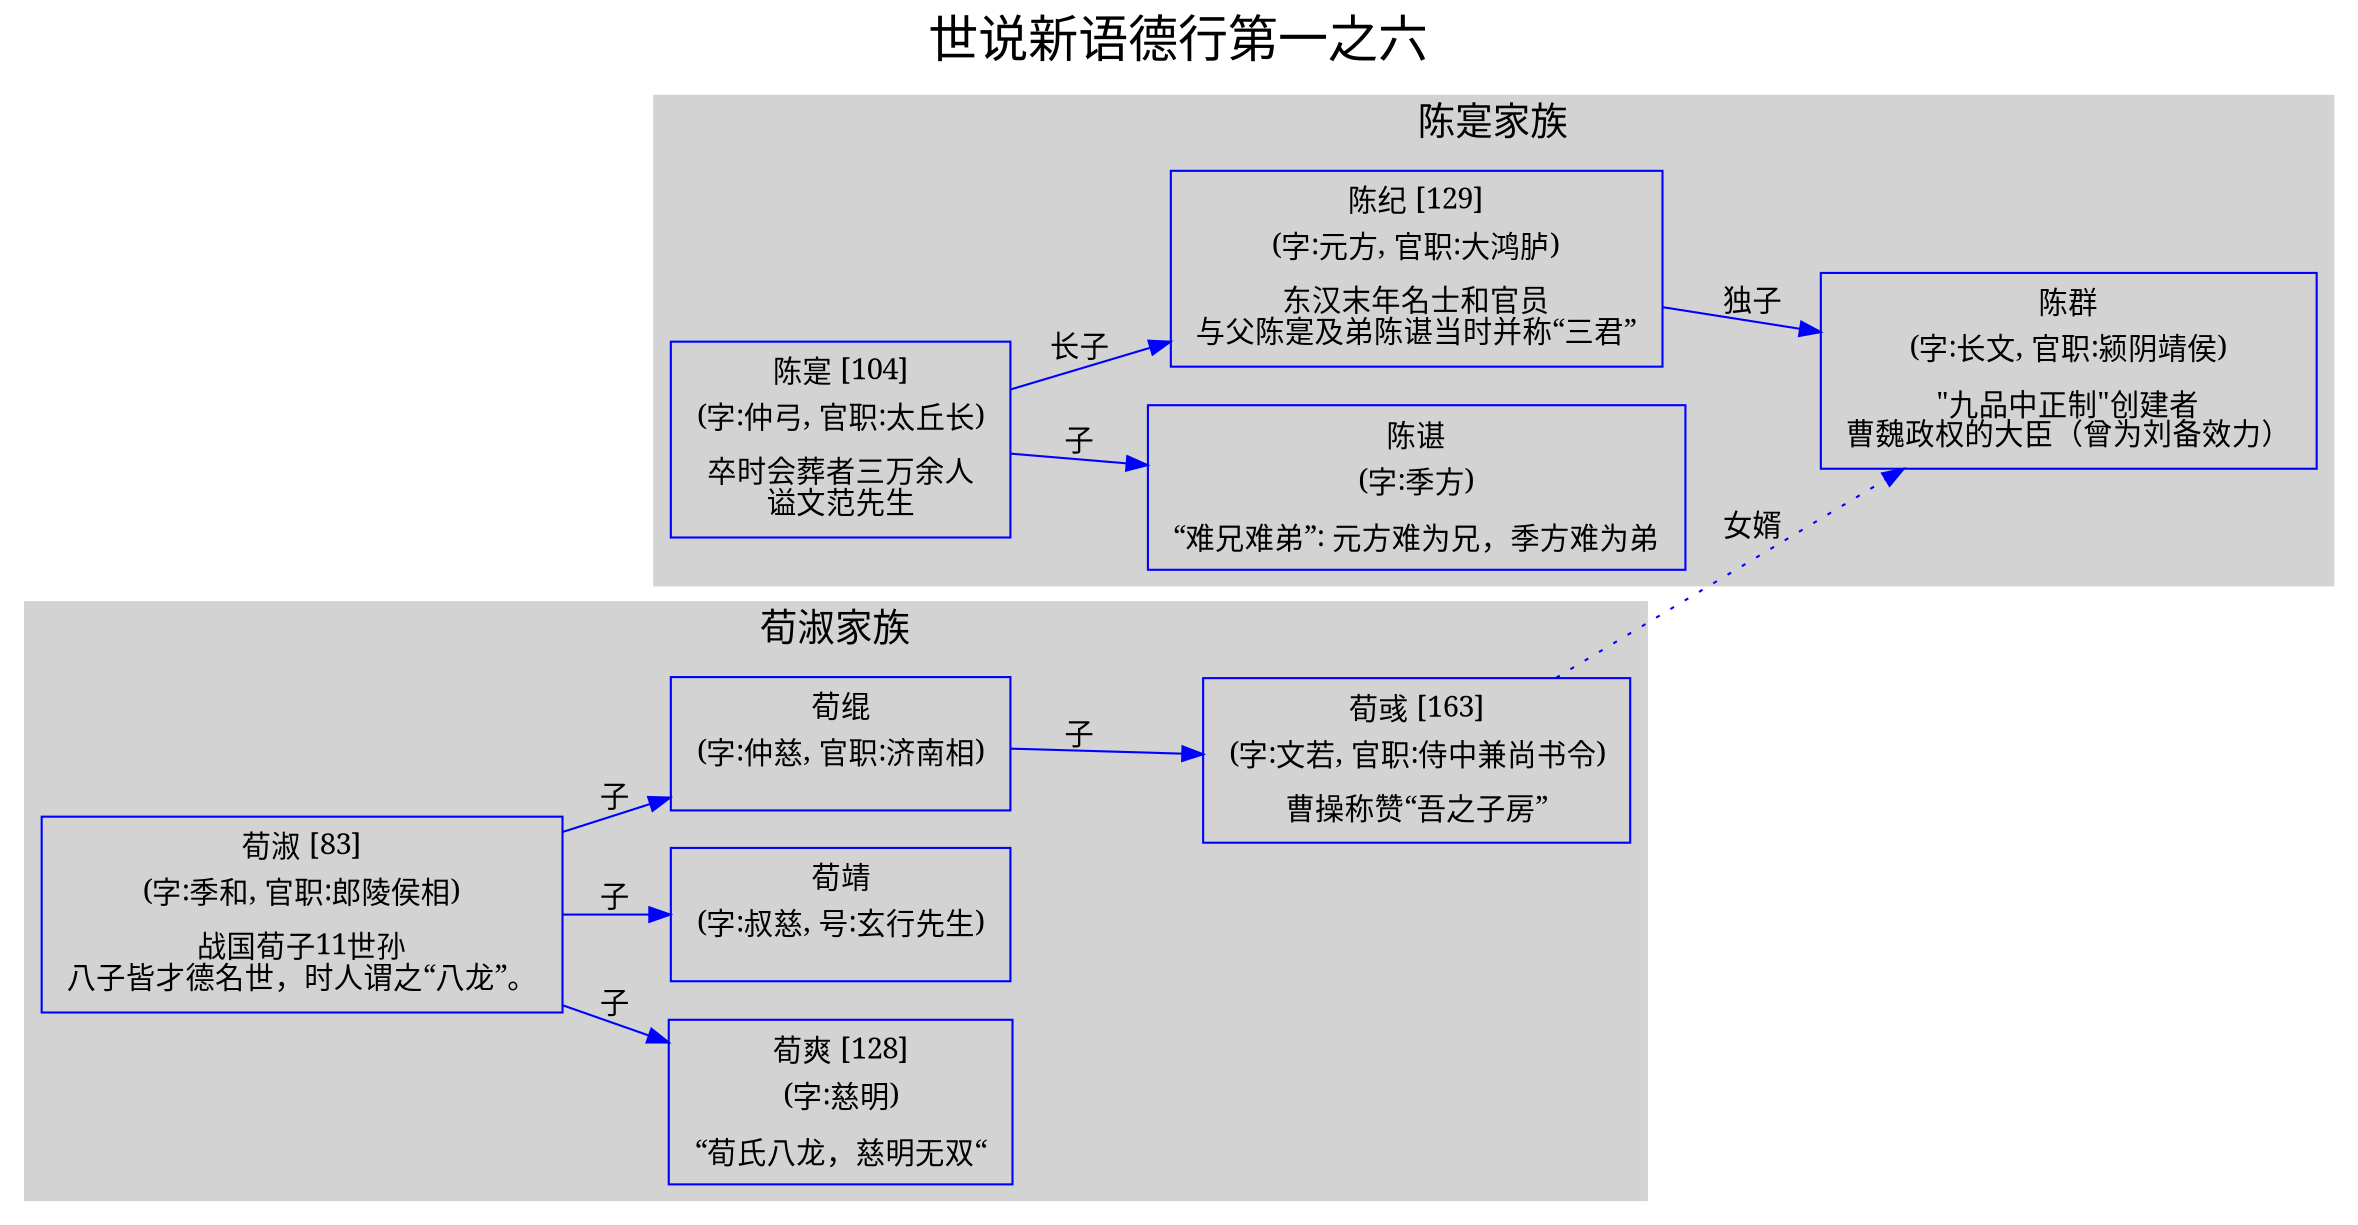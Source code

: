 
digraph 世说新语德行第一之六
{
	rankdir = "LR";
	ranksep = 0.5;
	label = "世说新语德行第一之六";
	labelloc = "t";
	fontsize = "24";
	fontname = "SimHei";

	graph [style="filled", color="lightgrey"];
	node [fontname="SimSun"];
	edge [fontname="SimSun"];

	陈寔 [shape="box", color="blue", label=<<table border="0" cellborder="0"><tr><td>陈寔 [104]</td></tr><tr><td>(字:仲弓, 官职:太丘长)</td></tr><tr><td></td></tr><tr><td>卒时会葬者三万余人<br/>谥文范先生<br/></td></tr></table>>];
	陈谌 [shape="box", color="blue", label=<<table border="0" cellborder="0"><tr><td>陈谌</td></tr><tr><td>(字:季方)</td></tr><tr><td></td></tr><tr><td>“难兄难弟”: 元方难为兄，季方难为弟<br/></td></tr></table>>];
	陈纪 [shape="box", color="blue", label=<<table border="0" cellborder="0"><tr><td>陈纪 [129]</td></tr><tr><td>(字:元方, 官职:大鸿胪)</td></tr><tr><td></td></tr><tr><td>东汉末年名士和官员<br/>与父陈寔及弟陈谌当时并称“三君”<br/></td></tr></table>>];
	陈群 [shape="box", color="blue", label=<<table border="0" cellborder="0"><tr><td>陈群</td></tr><tr><td>(字:长文, 官职:颍阴靖侯)</td></tr><tr><td></td></tr><tr><td>"九品中正制"创建者<br/>曹魏政权的大臣（曾为刘备效力）<br/></td></tr></table>>];
	荀淑 [shape="box", color="blue", label=<<table border="0" cellborder="0"><tr><td>荀淑 [83]</td></tr><tr><td>(字:季和, 官职:郎陵侯相)</td></tr><tr><td></td></tr><tr><td>战国荀子11世孙<br/>八子皆才德名世，时人谓之“八龙”。<br/></td></tr></table>>];
	荀爽 [shape="box", color="blue", label=<<table border="0" cellborder="0"><tr><td>荀爽 [128]</td></tr><tr><td>(字:慈明)</td></tr><tr><td></td></tr><tr><td>“荀氏八龙，慈明无双“<br/></td></tr></table>>];
	荀靖 [shape="box", color="blue", label=<<table border="0" cellborder="0"><tr><td>荀靖</td></tr><tr><td>(字:叔慈, 号:玄行先生)</td></tr><tr><td></td></tr><tr><td></td></tr></table>>];
	荀绲 [shape="box", color="blue", label=<<table border="0" cellborder="0"><tr><td>荀绲</td></tr><tr><td>(字:仲慈, 官职:济南相)</td></tr><tr><td></td></tr><tr><td></td></tr></table>>];
	荀彧 [shape="box", color="blue", label=<<table border="0" cellborder="0"><tr><td>荀彧 [163]</td></tr><tr><td>(字:文若, 官职:侍中兼尚书令)</td></tr><tr><td></td></tr><tr><td>曹操称赞“吾之子房”<br/></td></tr></table>>];

	陈寔 -> 陈谌 [label="子", style=solid, color="blue"];
	陈寔 -> 陈纪 [label="长子", style=solid, color="blue"];
	陈纪 -> 陈群 [label="独子", style=solid, color="blue"];
	荀淑 -> 荀绲 [label="子", style=solid, color="blue"];
	荀淑 -> 荀靖 [label="子", style=solid, color="blue"];
	荀淑 -> 荀爽 [label="子", style=solid, color="blue"];
	荀绲 -> 荀彧 [label="子", style=solid, color="blue"];
	荀彧 -> 陈群 [label="女婿", style=dotted, color="blue"];


	subgraph "cluster_陈寔"
	{
		fontsize="18";
		label="陈寔家族";
		陈寔;陈谌;陈纪;陈群;
	}

	subgraph "cluster_荀淑"
	{
		fontsize="18";
		label="荀淑家族";
		荀淑;荀爽;荀靖;荀绲;荀彧;
	}

}
